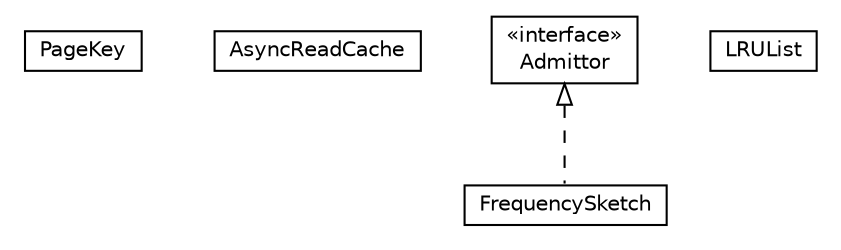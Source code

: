 #!/usr/local/bin/dot
#
# Class diagram 
# Generated by UMLGraph version R5_6-24-gf6e263 (http://www.umlgraph.org/)
#

digraph G {
	edge [fontname="Helvetica",fontsize=10,labelfontname="Helvetica",labelfontsize=10];
	node [fontname="Helvetica",fontsize=10,shape=plaintext];
	nodesep=0.25;
	ranksep=0.5;
	// com.orientechnologies.orient.core.storage.cache.chm.PageKey
	c307204 [label=<<table title="com.orientechnologies.orient.core.storage.cache.chm.PageKey" border="0" cellborder="1" cellspacing="0" cellpadding="2" port="p" href="./PageKey.html">
		<tr><td><table border="0" cellspacing="0" cellpadding="1">
<tr><td align="center" balign="center"> PageKey </td></tr>
		</table></td></tr>
		</table>>, URL="./PageKey.html", fontname="Helvetica", fontcolor="black", fontsize=10.0];
	// com.orientechnologies.orient.core.storage.cache.chm.AsyncReadCache
	c307205 [label=<<table title="com.orientechnologies.orient.core.storage.cache.chm.AsyncReadCache" border="0" cellborder="1" cellspacing="0" cellpadding="2" port="p" href="./AsyncReadCache.html">
		<tr><td><table border="0" cellspacing="0" cellpadding="1">
<tr><td align="center" balign="center"> AsyncReadCache </td></tr>
		</table></td></tr>
		</table>>, URL="./AsyncReadCache.html", fontname="Helvetica", fontcolor="black", fontsize=10.0];
	// com.orientechnologies.orient.core.storage.cache.chm.FrequencySketch
	c307206 [label=<<table title="com.orientechnologies.orient.core.storage.cache.chm.FrequencySketch" border="0" cellborder="1" cellspacing="0" cellpadding="2" port="p" href="./FrequencySketch.html">
		<tr><td><table border="0" cellspacing="0" cellpadding="1">
<tr><td align="center" balign="center"> FrequencySketch </td></tr>
		</table></td></tr>
		</table>>, URL="./FrequencySketch.html", fontname="Helvetica", fontcolor="black", fontsize=10.0];
	// com.orientechnologies.orient.core.storage.cache.chm.LRUList
	c307207 [label=<<table title="com.orientechnologies.orient.core.storage.cache.chm.LRUList" border="0" cellborder="1" cellspacing="0" cellpadding="2" port="p" href="./LRUList.html">
		<tr><td><table border="0" cellspacing="0" cellpadding="1">
<tr><td align="center" balign="center"> LRUList </td></tr>
		</table></td></tr>
		</table>>, URL="./LRUList.html", fontname="Helvetica", fontcolor="black", fontsize=10.0];
	//com.orientechnologies.orient.core.storage.cache.chm.FrequencySketch implements com.orientechnologies.orient.core.storage.cache.chm.Admittor
	c308484:p -> c307206:p [dir=back,arrowtail=empty,style=dashed];
	// com.orientechnologies.orient.core.storage.cache.chm.Admittor
	c308484 [label=<<table title="com.orientechnologies.orient.core.storage.cache.chm.Admittor" border="0" cellborder="1" cellspacing="0" cellpadding="2" port="p" href="http://java.sun.com/j2se/1.4.2/docs/api/com/orientechnologies/orient/core/storage/cache/chm/Admittor.html">
		<tr><td><table border="0" cellspacing="0" cellpadding="1">
<tr><td align="center" balign="center"> &#171;interface&#187; </td></tr>
<tr><td align="center" balign="center"> Admittor </td></tr>
		</table></td></tr>
		</table>>, URL="http://java.sun.com/j2se/1.4.2/docs/api/com/orientechnologies/orient/core/storage/cache/chm/Admittor.html", fontname="Helvetica", fontcolor="black", fontsize=10.0];
}

